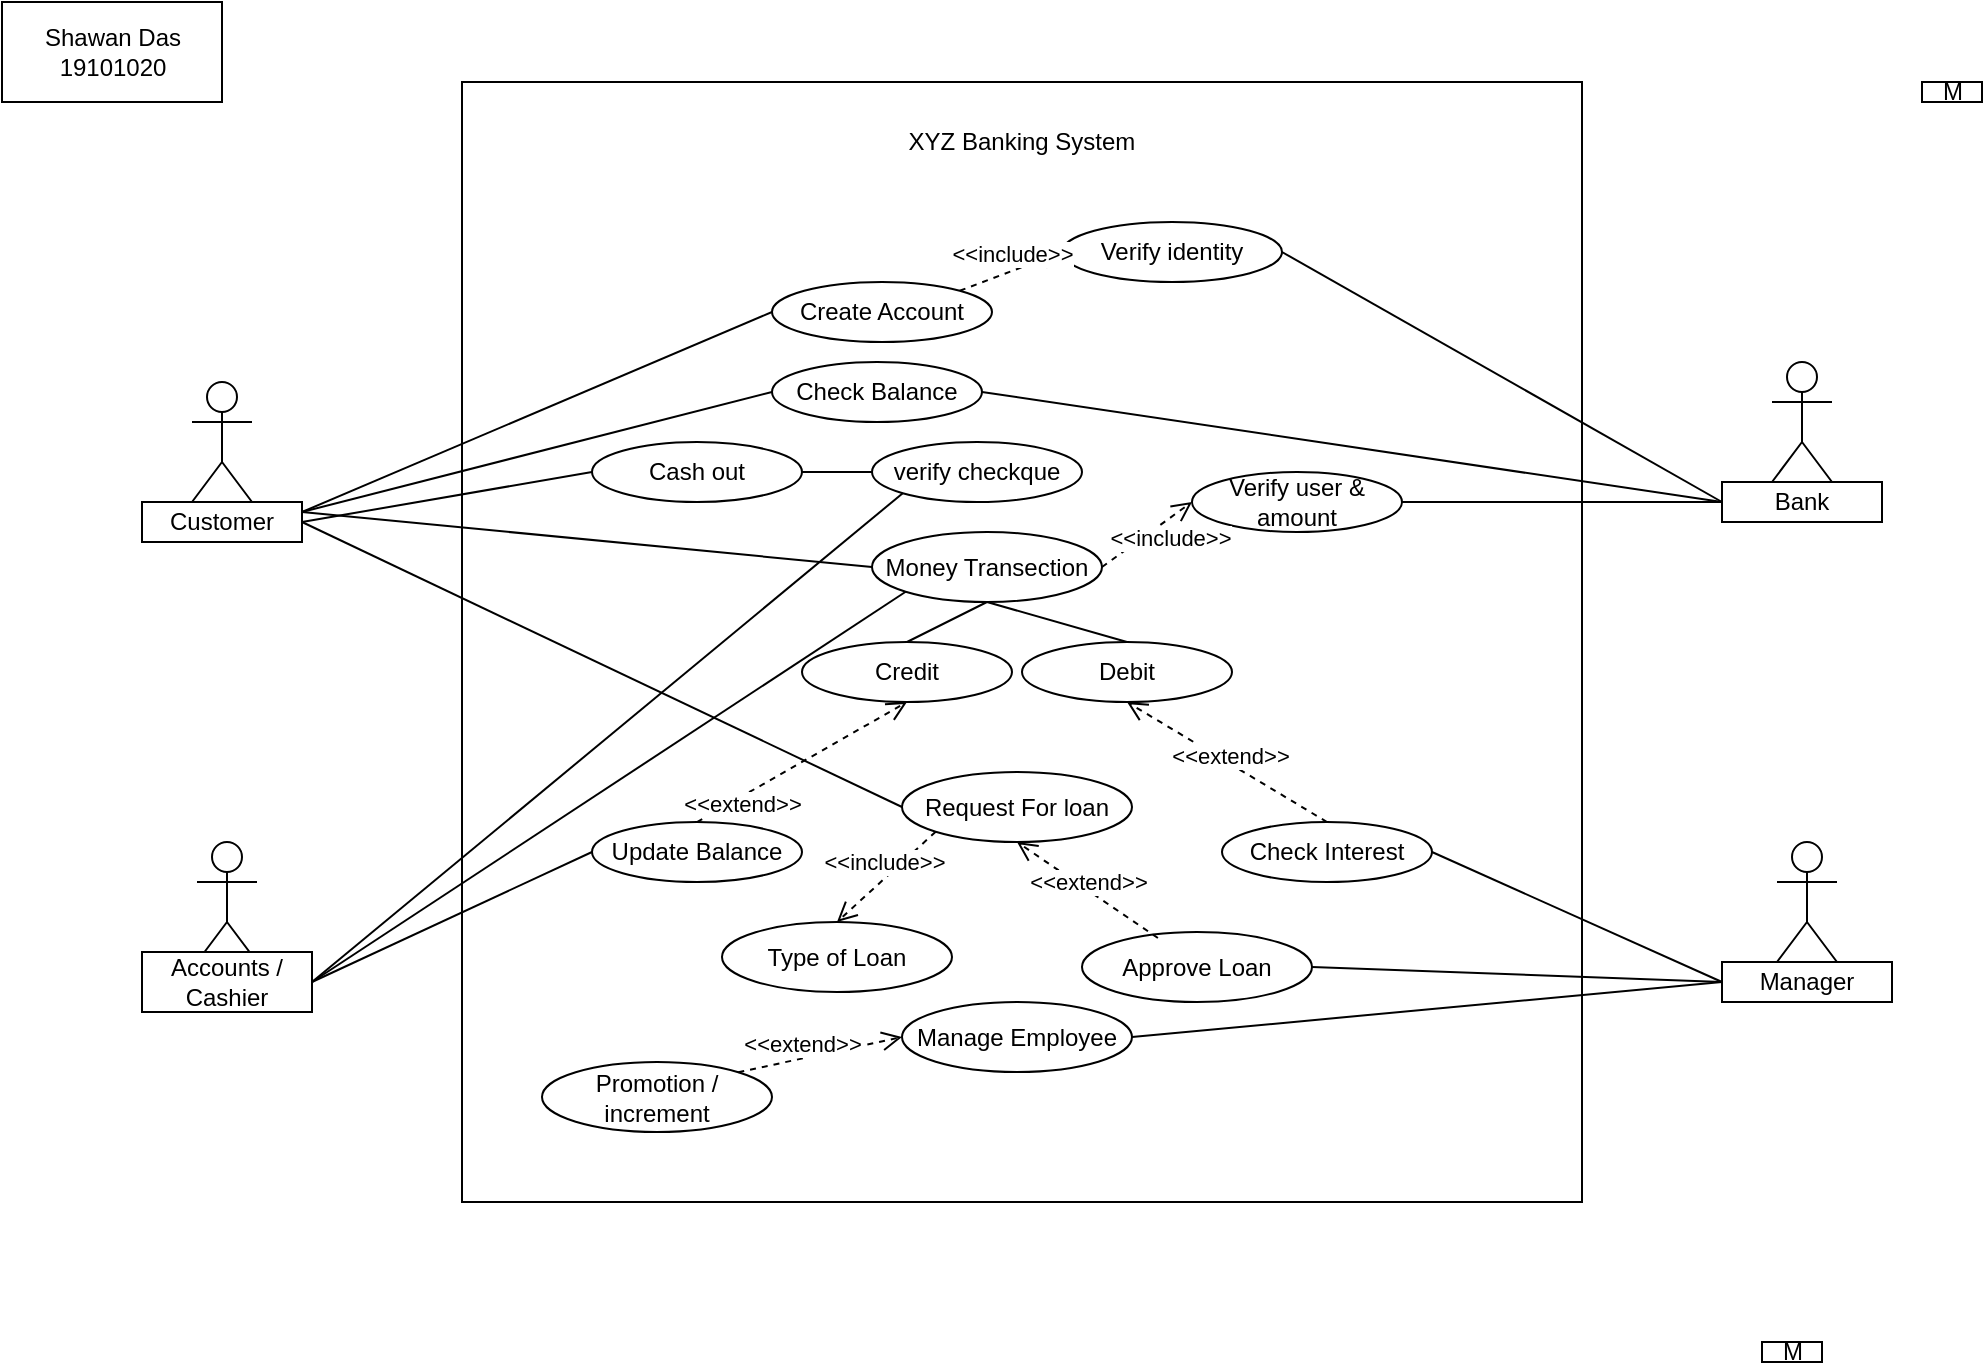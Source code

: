 <mxfile version="20.2.7" type="google" pages="2"><diagram id="kVdN6R067hG8ey3ToTY_" name="USE Case"><mxGraphModel grid="1" page="0" gridSize="10" guides="1" tooltips="1" connect="1" arrows="1" fold="1" pageScale="1" pageWidth="850" pageHeight="1100" math="0" shadow="0"><root><mxCell id="0"/><mxCell id="1" parent="0"/><mxCell id="6hCqJuKJO5BVlIZzSx4--1" value="" style="whiteSpace=wrap;html=1;aspect=fixed;" vertex="1" parent="1"><mxGeometry x="240" width="560" height="560" as="geometry"/></mxCell><mxCell id="6hCqJuKJO5BVlIZzSx4--2" value="XYZ Banking System" style="text;html=1;strokeColor=none;fillColor=none;align=center;verticalAlign=middle;whiteSpace=wrap;rounded=0;" vertex="1" parent="1"><mxGeometry x="440" width="160" height="60" as="geometry"/></mxCell><mxCell id="6hCqJuKJO5BVlIZzSx4--16" value="Create Account" style="ellipse;whiteSpace=wrap;html=1;" vertex="1" parent="1"><mxGeometry x="395" y="100" width="110" height="30" as="geometry"/></mxCell><mxCell id="6hCqJuKJO5BVlIZzSx4--17" value="Verify identity" style="ellipse;whiteSpace=wrap;html=1;" vertex="1" parent="1"><mxGeometry x="540" y="70" width="110" height="30" as="geometry"/></mxCell><mxCell id="6hCqJuKJO5BVlIZzSx4--18" value="Check Balance" style="ellipse;whiteSpace=wrap;html=1;" vertex="1" parent="1"><mxGeometry x="395" y="140" width="105" height="30" as="geometry"/></mxCell><mxCell id="6hCqJuKJO5BVlIZzSx4--19" value="&amp;lt;&amp;lt;include&amp;gt;&amp;gt;" style="html=1;verticalAlign=bottom;endArrow=open;dashed=1;endSize=8;rounded=0;exitX=1;exitY=0;exitDx=0;exitDy=0;entryX=0;entryY=0.5;entryDx=0;entryDy=0;" edge="1" parent="1" source="6hCqJuKJO5BVlIZzSx4--16" target="6hCqJuKJO5BVlIZzSx4--17"><mxGeometry relative="1" as="geometry"><mxPoint x="470" y="190" as="sourcePoint"/><mxPoint x="390" y="190" as="targetPoint"/></mxGeometry></mxCell><mxCell id="6hCqJuKJO5BVlIZzSx4--22" value="Money Transection" style="ellipse;whiteSpace=wrap;html=1;" vertex="1" parent="1"><mxGeometry x="445" y="225" width="115" height="35" as="geometry"/></mxCell><mxCell id="6hCqJuKJO5BVlIZzSx4--23" value="Verify user &amp;amp; amount" style="ellipse;whiteSpace=wrap;html=1;" vertex="1" parent="1"><mxGeometry x="605" y="195" width="105" height="30" as="geometry"/></mxCell><mxCell id="6hCqJuKJO5BVlIZzSx4--24" value="&amp;lt;&amp;lt;include&amp;gt;&amp;gt;" style="html=1;verticalAlign=bottom;endArrow=open;dashed=1;endSize=8;rounded=0;exitX=1;exitY=0.5;exitDx=0;exitDy=0;entryX=0;entryY=0.5;entryDx=0;entryDy=0;" edge="1" parent="1" source="6hCqJuKJO5BVlIZzSx4--22" target="6hCqJuKJO5BVlIZzSx4--23"><mxGeometry x="0.123" y="-15" relative="1" as="geometry"><mxPoint x="470" y="290" as="sourcePoint"/><mxPoint x="390" y="290" as="targetPoint"/><mxPoint as="offset"/></mxGeometry></mxCell><mxCell id="6hCqJuKJO5BVlIZzSx4--25" value="" style="endArrow=none;html=1;rounded=0;entryX=1;entryY=0.5;entryDx=0;entryDy=0;exitX=0;exitY=0.5;exitDx=0;exitDy=0;" edge="1" parent="1" source="6hCqJuKJO5BVlIZzSx4--14" target="6hCqJuKJO5BVlIZzSx4--23"><mxGeometry width="50" height="50" relative="1" as="geometry"><mxPoint x="870" y="210" as="sourcePoint"/><mxPoint x="450" y="260" as="targetPoint"/></mxGeometry></mxCell><mxCell id="6hCqJuKJO5BVlIZzSx4--28" value="" style="endArrow=none;html=1;rounded=0;entryX=1;entryY=0.5;entryDx=0;entryDy=0;" edge="1" parent="1" target="6hCqJuKJO5BVlIZzSx4--17"><mxGeometry width="50" height="50" relative="1" as="geometry"><mxPoint x="870" y="210" as="sourcePoint"/><mxPoint x="450" y="260" as="targetPoint"/></mxGeometry></mxCell><mxCell id="6hCqJuKJO5BVlIZzSx4--29" value="" style="endArrow=none;html=1;rounded=0;entryX=1;entryY=0.5;entryDx=0;entryDy=0;exitX=0;exitY=0.5;exitDx=0;exitDy=0;exitPerimeter=0;" edge="1" parent="1" source="6hCqJuKJO5BVlIZzSx4--14" target="6hCqJuKJO5BVlIZzSx4--18"><mxGeometry width="50" height="50" relative="1" as="geometry"><mxPoint x="870" y="210" as="sourcePoint"/><mxPoint x="450" y="60" as="targetPoint"/></mxGeometry></mxCell><mxCell id="6hCqJuKJO5BVlIZzSx4--30" value="Cash out" style="ellipse;whiteSpace=wrap;html=1;" vertex="1" parent="1"><mxGeometry x="305" y="180" width="105" height="30" as="geometry"/></mxCell><mxCell id="6hCqJuKJO5BVlIZzSx4--31" value="" style="endArrow=none;html=1;rounded=0;entryX=0;entryY=0.5;entryDx=0;entryDy=0;exitX=1;exitY=0.25;exitDx=0;exitDy=0;" edge="1" parent="1" source="6hCqJuKJO5BVlIZzSx4--10" target="6hCqJuKJO5BVlIZzSx4--16"><mxGeometry width="50" height="50" relative="1" as="geometry"><mxPoint x="140" y="210" as="sourcePoint"/><mxPoint x="450" y="260" as="targetPoint"/></mxGeometry></mxCell><mxCell id="6hCqJuKJO5BVlIZzSx4--32" value="" style="endArrow=none;html=1;rounded=0;entryX=0;entryY=0.5;entryDx=0;entryDy=0;exitX=1;exitY=0.25;exitDx=0;exitDy=0;" edge="1" parent="1" source="6hCqJuKJO5BVlIZzSx4--10" target="6hCqJuKJO5BVlIZzSx4--18"><mxGeometry width="50" height="50" relative="1" as="geometry"><mxPoint x="140" y="210" as="sourcePoint"/><mxPoint x="450" y="260" as="targetPoint"/></mxGeometry></mxCell><mxCell id="6hCqJuKJO5BVlIZzSx4--33" value="" style="endArrow=none;html=1;rounded=0;exitX=1;exitY=0.25;exitDx=0;exitDy=0;entryX=0;entryY=0.5;entryDx=0;entryDy=0;" edge="1" parent="1" source="6hCqJuKJO5BVlIZzSx4--10" target="6hCqJuKJO5BVlIZzSx4--22"><mxGeometry width="50" height="50" relative="1" as="geometry"><mxPoint x="400" y="310" as="sourcePoint"/><mxPoint x="450" y="260" as="targetPoint"/></mxGeometry></mxCell><mxCell id="6hCqJuKJO5BVlIZzSx4--34" value="" style="endArrow=none;html=1;rounded=0;exitX=1;exitY=0.5;exitDx=0;exitDy=0;entryX=0;entryY=0.5;entryDx=0;entryDy=0;" edge="1" parent="1" source="6hCqJuKJO5BVlIZzSx4--10" target="6hCqJuKJO5BVlIZzSx4--30"><mxGeometry width="50" height="50" relative="1" as="geometry"><mxPoint x="400" y="310" as="sourcePoint"/><mxPoint x="450" y="260" as="targetPoint"/></mxGeometry></mxCell><mxCell id="6hCqJuKJO5BVlIZzSx4--35" value="verify checkque" style="ellipse;whiteSpace=wrap;html=1;" vertex="1" parent="1"><mxGeometry x="445" y="180" width="105" height="30" as="geometry"/></mxCell><mxCell id="6hCqJuKJO5BVlIZzSx4--36" value="" style="endArrow=none;html=1;rounded=0;entryX=0;entryY=1;entryDx=0;entryDy=0;exitX=1;exitY=0.5;exitDx=0;exitDy=0;" edge="1" parent="1" source="6hCqJuKJO5BVlIZzSx4--11" target="6hCqJuKJO5BVlIZzSx4--22"><mxGeometry width="50" height="50" relative="1" as="geometry"><mxPoint x="140" y="450" as="sourcePoint"/><mxPoint x="450" y="260" as="targetPoint"/></mxGeometry></mxCell><mxCell id="6hCqJuKJO5BVlIZzSx4--37" value="" style="endArrow=none;html=1;rounded=0;entryX=0;entryY=1;entryDx=0;entryDy=0;exitX=1;exitY=0.5;exitDx=0;exitDy=0;" edge="1" parent="1" source="6hCqJuKJO5BVlIZzSx4--11" target="6hCqJuKJO5BVlIZzSx4--35"><mxGeometry width="50" height="50" relative="1" as="geometry"><mxPoint x="140" y="455" as="sourcePoint"/><mxPoint x="450" y="260" as="targetPoint"/></mxGeometry></mxCell><mxCell id="6hCqJuKJO5BVlIZzSx4--38" value="" style="endArrow=none;html=1;rounded=0;entryX=0;entryY=0.5;entryDx=0;entryDy=0;exitX=1;exitY=0.5;exitDx=0;exitDy=0;" edge="1" parent="1" source="6hCqJuKJO5BVlIZzSx4--30" target="6hCqJuKJO5BVlIZzSx4--35"><mxGeometry width="50" height="50" relative="1" as="geometry"><mxPoint x="400" y="310" as="sourcePoint"/><mxPoint x="450" y="260" as="targetPoint"/></mxGeometry></mxCell><mxCell id="6hCqJuKJO5BVlIZzSx4--39" value="Credit" style="ellipse;whiteSpace=wrap;html=1;" vertex="1" parent="1"><mxGeometry x="410" y="280" width="105" height="30" as="geometry"/></mxCell><mxCell id="6hCqJuKJO5BVlIZzSx4--40" value="Debit" style="ellipse;whiteSpace=wrap;html=1;" vertex="1" parent="1"><mxGeometry x="520" y="280" width="105" height="30" as="geometry"/></mxCell><mxCell id="6hCqJuKJO5BVlIZzSx4--41" value="Update Balance" style="ellipse;whiteSpace=wrap;html=1;" vertex="1" parent="1"><mxGeometry x="305" y="370" width="105" height="30" as="geometry"/></mxCell><mxCell id="6hCqJuKJO5BVlIZzSx4--42" value="Check Interest" style="ellipse;whiteSpace=wrap;html=1;" vertex="1" parent="1"><mxGeometry x="620" y="370" width="105" height="30" as="geometry"/></mxCell><mxCell id="6hCqJuKJO5BVlIZzSx4--45" value="&amp;lt;&amp;lt;extend&amp;gt;&amp;gt;" style="html=1;verticalAlign=bottom;endArrow=open;dashed=1;endSize=8;rounded=0;exitX=0.5;exitY=0;exitDx=0;exitDy=0;entryX=0.5;entryY=1;entryDx=0;entryDy=0;" edge="1" parent="1" source="6hCqJuKJO5BVlIZzSx4--41" target="6hCqJuKJO5BVlIZzSx4--39"><mxGeometry x="-0.677" y="-11" relative="1" as="geometry"><mxPoint x="432.5" y="310" as="sourcePoint"/><mxPoint x="502.5" y="260" as="targetPoint"/><mxPoint as="offset"/></mxGeometry></mxCell><mxCell id="6hCqJuKJO5BVlIZzSx4--46" value="&amp;lt;&amp;lt;extend&amp;gt;&amp;gt;" style="html=1;verticalAlign=bottom;endArrow=open;dashed=1;endSize=8;rounded=0;exitX=0.5;exitY=0;exitDx=0;exitDy=0;entryX=0.5;entryY=1;entryDx=0;entryDy=0;" edge="1" parent="1" source="6hCqJuKJO5BVlIZzSx4--42" target="6hCqJuKJO5BVlIZzSx4--40"><mxGeometry x="-0.072" y="4" relative="1" as="geometry"><mxPoint x="612.5" y="310" as="sourcePoint"/><mxPoint x="502.5" y="260" as="targetPoint"/><mxPoint as="offset"/></mxGeometry></mxCell><mxCell id="6hCqJuKJO5BVlIZzSx4--47" value="" style="endArrow=none;html=1;rounded=0;entryX=0.5;entryY=1;entryDx=0;entryDy=0;exitX=0.5;exitY=0;exitDx=0;exitDy=0;" edge="1" parent="1" source="6hCqJuKJO5BVlIZzSx4--39" target="6hCqJuKJO5BVlIZzSx4--22"><mxGeometry width="50" height="50" relative="1" as="geometry"><mxPoint x="400" y="310" as="sourcePoint"/><mxPoint x="450" y="260" as="targetPoint"/></mxGeometry></mxCell><mxCell id="6hCqJuKJO5BVlIZzSx4--48" value="" style="endArrow=none;html=1;rounded=0;entryX=0.5;entryY=0;entryDx=0;entryDy=0;exitX=0.5;exitY=1;exitDx=0;exitDy=0;" edge="1" parent="1" source="6hCqJuKJO5BVlIZzSx4--22" target="6hCqJuKJO5BVlIZzSx4--40"><mxGeometry width="50" height="50" relative="1" as="geometry"><mxPoint x="400" y="310" as="sourcePoint"/><mxPoint x="450" y="260" as="targetPoint"/></mxGeometry></mxCell><mxCell id="6hCqJuKJO5BVlIZzSx4--49" value="" style="endArrow=none;html=1;rounded=0;entryX=0;entryY=0.5;entryDx=0;entryDy=0;exitX=1;exitY=0.5;exitDx=0;exitDy=0;" edge="1" parent="1" source="6hCqJuKJO5BVlIZzSx4--11" target="6hCqJuKJO5BVlIZzSx4--41"><mxGeometry width="50" height="50" relative="1" as="geometry"><mxPoint x="140" y="455" as="sourcePoint"/><mxPoint x="450" y="260" as="targetPoint"/></mxGeometry></mxCell><mxCell id="6hCqJuKJO5BVlIZzSx4--50" value="" style="endArrow=none;html=1;rounded=0;exitX=1;exitY=0.5;exitDx=0;exitDy=0;entryX=0;entryY=0.5;entryDx=0;entryDy=0;" edge="1" parent="1" source="6hCqJuKJO5BVlIZzSx4--42" target="6hCqJuKJO5BVlIZzSx4--15"><mxGeometry width="50" height="50" relative="1" as="geometry"><mxPoint x="400" y="310" as="sourcePoint"/><mxPoint x="450" y="260" as="targetPoint"/></mxGeometry></mxCell><mxCell id="6hCqJuKJO5BVlIZzSx4--51" value="Request For loan" style="ellipse;whiteSpace=wrap;html=1;" vertex="1" parent="1"><mxGeometry x="460" y="345" width="115" height="35" as="geometry"/></mxCell><mxCell id="6hCqJuKJO5BVlIZzSx4--52" value="" style="endArrow=none;html=1;rounded=0;exitX=1;exitY=0.5;exitDx=0;exitDy=0;entryX=0;entryY=0.5;entryDx=0;entryDy=0;" edge="1" parent="1" source="6hCqJuKJO5BVlIZzSx4--10" target="6hCqJuKJO5BVlIZzSx4--51"><mxGeometry width="50" height="50" relative="1" as="geometry"><mxPoint x="400" y="410" as="sourcePoint"/><mxPoint x="450" y="360" as="targetPoint"/></mxGeometry></mxCell><mxCell id="6hCqJuKJO5BVlIZzSx4--55" value="Approve Loan" style="ellipse;whiteSpace=wrap;html=1;" vertex="1" parent="1"><mxGeometry x="550" y="425" width="115" height="35" as="geometry"/></mxCell><mxCell id="6hCqJuKJO5BVlIZzSx4--56" value="&amp;lt;&amp;lt;extend&amp;gt;&amp;gt;" style="html=1;verticalAlign=bottom;endArrow=open;dashed=1;endSize=8;rounded=0;exitX=0.33;exitY=0.086;exitDx=0;exitDy=0;entryX=0.5;entryY=1;entryDx=0;entryDy=0;exitPerimeter=0;" edge="1" parent="1" source="6hCqJuKJO5BVlIZzSx4--55" target="6hCqJuKJO5BVlIZzSx4--51"><mxGeometry x="-0.072" y="4" relative="1" as="geometry"><mxPoint x="682.5" y="380" as="sourcePoint"/><mxPoint x="582.5" y="320" as="targetPoint"/><mxPoint as="offset"/></mxGeometry></mxCell><mxCell id="6hCqJuKJO5BVlIZzSx4--57" value="" style="endArrow=none;html=1;rounded=0;exitX=1;exitY=0.5;exitDx=0;exitDy=0;entryX=0;entryY=0.5;entryDx=0;entryDy=0;" edge="1" parent="1" source="6hCqJuKJO5BVlIZzSx4--55" target="6hCqJuKJO5BVlIZzSx4--15"><mxGeometry width="50" height="50" relative="1" as="geometry"><mxPoint x="400" y="410" as="sourcePoint"/><mxPoint x="450" y="360" as="targetPoint"/></mxGeometry></mxCell><mxCell id="6hCqJuKJO5BVlIZzSx4--58" value="Type of Loan" style="ellipse;whiteSpace=wrap;html=1;" vertex="1" parent="1"><mxGeometry x="370" y="420" width="115" height="35" as="geometry"/></mxCell><mxCell id="6hCqJuKJO5BVlIZzSx4--59" value="&amp;lt;&amp;lt;include&amp;gt;&amp;gt;" style="html=1;verticalAlign=bottom;endArrow=open;dashed=1;endSize=8;rounded=0;exitX=0;exitY=1;exitDx=0;exitDy=0;entryX=0.5;entryY=0;entryDx=0;entryDy=0;" edge="1" parent="1" source="6hCqJuKJO5BVlIZzSx4--51" target="6hCqJuKJO5BVlIZzSx4--58"><mxGeometry x="0.097" y="1" relative="1" as="geometry"><mxPoint x="470" y="380" as="sourcePoint"/><mxPoint x="390" y="380" as="targetPoint"/><mxPoint y="-1" as="offset"/></mxGeometry></mxCell><mxCell id="6hCqJuKJO5BVlIZzSx4--60" value="Manage Employee" style="ellipse;whiteSpace=wrap;html=1;" vertex="1" parent="1"><mxGeometry x="460" y="460" width="115" height="35" as="geometry"/></mxCell><mxCell id="6hCqJuKJO5BVlIZzSx4--61" value="" style="endArrow=none;html=1;rounded=0;entryX=0;entryY=0.5;entryDx=0;entryDy=0;exitX=1;exitY=0.5;exitDx=0;exitDy=0;" edge="1" parent="1" source="6hCqJuKJO5BVlIZzSx4--60" target="6hCqJuKJO5BVlIZzSx4--15"><mxGeometry width="50" height="50" relative="1" as="geometry"><mxPoint x="400" y="410" as="sourcePoint"/><mxPoint x="450" y="360" as="targetPoint"/></mxGeometry></mxCell><mxCell id="6hCqJuKJO5BVlIZzSx4--62" value="Promotion / increment" style="ellipse;whiteSpace=wrap;html=1;" vertex="1" parent="1"><mxGeometry x="280" y="490" width="115" height="35" as="geometry"/></mxCell><mxCell id="6hCqJuKJO5BVlIZzSx4--63" value="&amp;lt;&amp;lt;extend&amp;gt;&amp;gt;" style="html=1;verticalAlign=bottom;endArrow=open;dashed=1;endSize=8;rounded=0;exitX=1;exitY=0;exitDx=0;exitDy=0;entryX=0;entryY=0.5;entryDx=0;entryDy=0;" edge="1" parent="1" source="6hCqJuKJO5BVlIZzSx4--62" target="6hCqJuKJO5BVlIZzSx4--60"><mxGeometry x="-0.236" y="-2" relative="1" as="geometry"><mxPoint x="470" y="380" as="sourcePoint"/><mxPoint x="390" y="380" as="targetPoint"/><mxPoint as="offset"/></mxGeometry></mxCell><mxCell id="6hCqJuKJO5BVlIZzSx4--65" value="" style="group" connectable="0" vertex="1" parent="1"><mxGeometry x="80" y="380" width="85" height="85" as="geometry"/></mxCell><mxCell id="6hCqJuKJO5BVlIZzSx4--9" value="Actor" style="shape=umlActor;verticalLabelPosition=bottom;verticalAlign=top;html=1;outlineConnect=0;" vertex="1" parent="6hCqJuKJO5BVlIZzSx4--65"><mxGeometry x="27.5" width="30" height="60" as="geometry"/></mxCell><mxCell id="6hCqJuKJO5BVlIZzSx4--11" value="Accounts / Cashier" style="rounded=0;whiteSpace=wrap;html=1;" vertex="1" parent="6hCqJuKJO5BVlIZzSx4--65"><mxGeometry y="55" width="85" height="30" as="geometry"/></mxCell><mxCell id="6hCqJuKJO5BVlIZzSx4--66" value="" style="group" connectable="0" vertex="1" parent="1"><mxGeometry x="80" y="150" width="80" height="80" as="geometry"/></mxCell><mxCell id="6hCqJuKJO5BVlIZzSx4--3" value="Actor" style="shape=umlActor;verticalLabelPosition=bottom;verticalAlign=top;html=1;outlineConnect=0;" vertex="1" parent="6hCqJuKJO5BVlIZzSx4--66"><mxGeometry x="25" width="30" height="60" as="geometry"/></mxCell><mxCell id="6hCqJuKJO5BVlIZzSx4--10" value="Customer" style="rounded=0;whiteSpace=wrap;html=1;" vertex="1" parent="6hCqJuKJO5BVlIZzSx4--66"><mxGeometry y="60" width="80" height="20" as="geometry"/></mxCell><mxCell id="6hCqJuKJO5BVlIZzSx4--67" value="" style="group" connectable="0" vertex="1" parent="1"><mxGeometry x="870" y="140" width="80" height="80" as="geometry"/></mxCell><mxCell id="6hCqJuKJO5BVlIZzSx4--12" value="Actor" style="shape=umlActor;verticalLabelPosition=bottom;verticalAlign=top;html=1;outlineConnect=0;" vertex="1" parent="6hCqJuKJO5BVlIZzSx4--67"><mxGeometry x="25" width="30" height="60" as="geometry"/></mxCell><mxCell id="6hCqJuKJO5BVlIZzSx4--14" value="Bank" style="rounded=0;whiteSpace=wrap;html=1;" vertex="1" parent="6hCqJuKJO5BVlIZzSx4--67"><mxGeometry y="60" width="80" height="20" as="geometry"/></mxCell><mxCell id="6hCqJuKJO5BVlIZzSx4--68" value="" style="group" connectable="0" vertex="1" parent="1"><mxGeometry x="870" y="380" width="85" height="80" as="geometry"/></mxCell><mxCell id="6hCqJuKJO5BVlIZzSx4--13" value="Actor" style="shape=umlActor;verticalLabelPosition=bottom;verticalAlign=top;html=1;outlineConnect=0;" vertex="1" parent="6hCqJuKJO5BVlIZzSx4--68"><mxGeometry x="27.5" width="30" height="60" as="geometry"/></mxCell><mxCell id="6hCqJuKJO5BVlIZzSx4--15" value="Manager" style="rounded=0;whiteSpace=wrap;html=1;" vertex="1" parent="6hCqJuKJO5BVlIZzSx4--68"><mxGeometry y="60" width="85" height="20" as="geometry"/></mxCell><mxCell id="6hCqJuKJO5BVlIZzSx4--70" value="Shawan Das&lt;br&gt;19101020" style="html=1;" vertex="1" parent="1"><mxGeometry x="10" y="-40" width="110" height="50" as="geometry"/></mxCell><mxCell id="6hCqJuKJO5BVlIZzSx4--73" value="M" style="html=1;" vertex="1" parent="1"><mxGeometry x="970" width="30" height="10" as="geometry"/></mxCell><mxCell id="6hCqJuKJO5BVlIZzSx4--74" value="M" style="html=1;" vertex="1" parent="1"><mxGeometry x="890" y="630" width="30" height="10" as="geometry"/></mxCell></root></mxGraphModel></diagram><diagram id="MeZe8XUuuvp9pv5JUqvd" name="ERD"><mxGraphModel grid="1" page="0" gridSize="10" guides="1" tooltips="1" connect="1" arrows="1" fold="1" pageScale="1" pageWidth="850" pageHeight="1100" math="0" shadow="0"><root><mxCell id="0"/><mxCell id="1" parent="0"/><mxCell id="1f0ICz533e33ncyUapcx-1" value="All in One&lt;br&gt;online grocery store&lt;br&gt;ERD" style="whiteSpace=wrap;html=1;align=center;" vertex="1" parent="1"><mxGeometry x="-140" y="200" width="200" height="50" as="geometry"/></mxCell><mxCell id="1f0ICz533e33ncyUapcx-4" value="User" style="swimlane;fontStyle=1;align=center;verticalAlign=top;childLayout=stackLayout;horizontal=1;startSize=26;horizontalStack=0;resizeParent=1;resizeLast=0;collapsible=1;marginBottom=0;rounded=0;shadow=0;strokeWidth=1;" vertex="1" parent="1"><mxGeometry x="-230" y="318" width="113" height="182" as="geometry"><mxRectangle x="230" y="140" width="160" height="26" as="alternateBounds"/></mxGeometry></mxCell><mxCell id="1f0ICz533e33ncyUapcx-5" value="&lt;u&gt;user_id&lt;/u&gt;" style="text;html=1;strokeColor=none;fillColor=none;align=center;verticalAlign=middle;whiteSpace=wrap;rounded=0;" vertex="1" parent="1f0ICz533e33ncyUapcx-4"><mxGeometry y="26" width="113" height="30" as="geometry"/></mxCell><mxCell id="1f0ICz533e33ncyUapcx-6" value="user_name" style="text;html=1;strokeColor=none;fillColor=none;align=center;verticalAlign=middle;whiteSpace=wrap;rounded=0;" vertex="1" parent="1f0ICz533e33ncyUapcx-4"><mxGeometry y="56" width="113" height="18" as="geometry"/></mxCell><mxCell id="1f0ICz533e33ncyUapcx-7" value="location" style="text;html=1;strokeColor=none;fillColor=none;align=center;verticalAlign=middle;whiteSpace=wrap;rounded=0;" vertex="1" parent="1f0ICz533e33ncyUapcx-4"><mxGeometry y="74" width="113" height="30" as="geometry"/></mxCell><mxCell id="1f0ICz533e33ncyUapcx-8" value="ph. number" style="text;align=center;verticalAlign=top;spacingLeft=4;spacingRight=4;overflow=hidden;rotatable=0;points=[[0,0.5],[1,0.5]];portConstraint=eastwest;rounded=0;shadow=0;html=0;fontStyle=6" vertex="1" parent="1f0ICz533e33ncyUapcx-4"><mxGeometry y="104" width="113" height="26" as="geometry"/></mxCell><mxCell id="1f0ICz533e33ncyUapcx-9" value="address" style="text;align=center;verticalAlign=top;spacingLeft=4;spacingRight=4;overflow=hidden;rotatable=0;points=[[0,0.5],[1,0.5]];portConstraint=eastwest;rounded=0;shadow=0;html=0;" vertex="1" parent="1f0ICz533e33ncyUapcx-4"><mxGeometry y="130" width="113" height="26" as="geometry"/></mxCell><mxCell id="1f0ICz533e33ncyUapcx-10" value="&amp;nbsp;password" style="text;html=1;strokeColor=none;fillColor=none;align=center;verticalAlign=middle;whiteSpace=wrap;rounded=0;" vertex="1" parent="1f0ICz533e33ncyUapcx-4"><mxGeometry y="156" width="113" height="20" as="geometry"/></mxCell><mxCell id="1f0ICz533e33ncyUapcx-12" value="Product" style="swimlane;fontStyle=1;align=center;verticalAlign=top;childLayout=stackLayout;horizontal=1;startSize=26;horizontalStack=0;resizeParent=1;resizeLast=0;collapsible=1;marginBottom=0;rounded=0;shadow=0;strokeWidth=1;" vertex="1" parent="1"><mxGeometry x="140" y="555" width="113" height="130" as="geometry"><mxRectangle x="230" y="140" width="160" height="26" as="alternateBounds"/></mxGeometry></mxCell><mxCell id="1f0ICz533e33ncyUapcx-13" value="&lt;u&gt;BarCode&lt;/u&gt;" style="text;html=1;strokeColor=none;fillColor=none;align=center;verticalAlign=middle;whiteSpace=wrap;rounded=0;" vertex="1" parent="1f0ICz533e33ncyUapcx-12"><mxGeometry y="26" width="113" height="30" as="geometry"/></mxCell><mxCell id="1f0ICz533e33ncyUapcx-14" value="type" style="text;html=1;strokeColor=none;fillColor=none;align=center;verticalAlign=middle;whiteSpace=wrap;rounded=0;" vertex="1" parent="1f0ICz533e33ncyUapcx-12"><mxGeometry y="56" width="113" height="18" as="geometry"/></mxCell><mxCell id="1f0ICz533e33ncyUapcx-15" value="name" style="text;html=1;strokeColor=none;fillColor=none;align=center;verticalAlign=middle;whiteSpace=wrap;rounded=0;" vertex="1" parent="1f0ICz533e33ncyUapcx-12"><mxGeometry y="74" width="113" height="30" as="geometry"/></mxCell><mxCell id="1f0ICz533e33ncyUapcx-16" value="mrp" style="text;align=center;verticalAlign=top;spacingLeft=4;spacingRight=4;overflow=hidden;rotatable=0;points=[[0,0.5],[1,0.5]];portConstraint=eastwest;rounded=0;shadow=0;html=0;fontStyle=2" vertex="1" parent="1f0ICz533e33ncyUapcx-12"><mxGeometry y="104" width="113" height="26" as="geometry"/></mxCell><mxCell id="1f0ICz533e33ncyUapcx-24" value="store" style="swimlane;fontStyle=1;align=center;verticalAlign=top;childLayout=stackLayout;horizontal=1;startSize=26;horizontalStack=0;resizeParent=1;resizeLast=0;collapsible=1;marginBottom=0;rounded=0;shadow=0;strokeWidth=1;" vertex="1" parent="1"><mxGeometry x="110" y="364" width="113" height="84" as="geometry"><mxRectangle x="230" y="140" width="160" height="26" as="alternateBounds"/></mxGeometry></mxCell><mxCell id="1f0ICz533e33ncyUapcx-25" value="&lt;u&gt;out-late&lt;/u&gt;" style="text;html=1;strokeColor=none;fillColor=none;align=center;verticalAlign=middle;whiteSpace=wrap;rounded=0;" vertex="1" parent="1f0ICz533e33ncyUapcx-24"><mxGeometry y="26" width="113" height="30" as="geometry"/></mxCell><mxCell id="1f0ICz533e33ncyUapcx-26" value="location" style="text;html=1;strokeColor=none;fillColor=none;align=center;verticalAlign=middle;whiteSpace=wrap;rounded=0;" vertex="1" parent="1f0ICz533e33ncyUapcx-24"><mxGeometry y="56" width="113" height="18" as="geometry"/></mxCell><mxCell id="1f0ICz533e33ncyUapcx-34" value="" style="group" connectable="0" vertex="1" parent="1"><mxGeometry x="-233.5" y="630" width="120" height="120" as="geometry"/></mxCell><mxCell id="1f0ICz533e33ncyUapcx-19" value="wishList" style="swimlane;fontStyle=1;align=center;verticalAlign=top;childLayout=stackLayout;horizontal=1;startSize=26;horizontalStack=0;resizeParent=1;resizeLast=0;collapsible=1;marginBottom=0;rounded=0;shadow=0;strokeWidth=1;" vertex="1" parent="1f0ICz533e33ncyUapcx-34"><mxGeometry x="10" y="8" width="100" height="104" as="geometry"><mxRectangle x="230" y="140" width="160" height="26" as="alternateBounds"/></mxGeometry></mxCell><mxCell id="1f0ICz533e33ncyUapcx-20" value="&lt;u&gt;BatCode&lt;/u&gt;" style="text;html=1;strokeColor=none;fillColor=none;align=center;verticalAlign=middle;whiteSpace=wrap;rounded=0;" vertex="1" parent="1f0ICz533e33ncyUapcx-19"><mxGeometry y="26" width="100" height="30" as="geometry"/></mxCell><mxCell id="1f0ICz533e33ncyUapcx-21" value="quantity" style="text;html=1;strokeColor=none;fillColor=none;align=center;verticalAlign=middle;whiteSpace=wrap;rounded=0;" vertex="1" parent="1f0ICz533e33ncyUapcx-19"><mxGeometry y="56" width="100" height="18" as="geometry"/></mxCell><mxCell id="1f0ICz533e33ncyUapcx-22" value="bill" style="text;html=1;strokeColor=none;fillColor=none;align=center;verticalAlign=middle;whiteSpace=wrap;rounded=0;" vertex="1" parent="1f0ICz533e33ncyUapcx-19"><mxGeometry y="74" width="100" height="30" as="geometry"/></mxCell><mxCell id="1f0ICz533e33ncyUapcx-30" value="" style="endArrow=none;html=1;rounded=0;" edge="1" parent="1f0ICz533e33ncyUapcx-34"><mxGeometry relative="1" as="geometry"><mxPoint as="sourcePoint"/><mxPoint x="120" as="targetPoint"/></mxGeometry></mxCell><mxCell id="1f0ICz533e33ncyUapcx-31" value="" style="endArrow=none;html=1;rounded=0;" edge="1" parent="1f0ICz533e33ncyUapcx-34"><mxGeometry relative="1" as="geometry"><mxPoint x="120" y="120" as="sourcePoint"/><mxPoint x="120" as="targetPoint"/></mxGeometry></mxCell><mxCell id="1f0ICz533e33ncyUapcx-32" value="" style="endArrow=none;html=1;rounded=0;" edge="1" parent="1f0ICz533e33ncyUapcx-34"><mxGeometry relative="1" as="geometry"><mxPoint y="120" as="sourcePoint"/><mxPoint x="120" y="120" as="targetPoint"/></mxGeometry></mxCell><mxCell id="1f0ICz533e33ncyUapcx-33" value="" style="endArrow=none;html=1;rounded=0;" edge="1" parent="1f0ICz533e33ncyUapcx-34"><mxGeometry relative="1" as="geometry"><mxPoint as="sourcePoint"/><mxPoint y="120" as="targetPoint"/></mxGeometry></mxCell><mxCell id="1f0ICz533e33ncyUapcx-35" value="" style="group" connectable="0" vertex="1" parent="1"><mxGeometry x="-390" y="530" width="131" height="100" as="geometry"/></mxCell><mxCell id="1f0ICz533e33ncyUapcx-36" value="" style="shape=ext;margin=3;double=1;whiteSpace=wrap;html=1;align=center;" vertex="1" parent="1f0ICz533e33ncyUapcx-35"><mxGeometry width="114.912" height="100" as="geometry"/></mxCell><mxCell id="1f0ICz533e33ncyUapcx-37" value="out-late" style="text;html=1;strokeColor=none;fillColor=none;align=center;verticalAlign=middle;whiteSpace=wrap;rounded=0;" vertex="1" parent="1f0ICz533e33ncyUapcx-35"><mxGeometry x="-3.447" y="33.064" width="121.807" height="16.129" as="geometry"/></mxCell><mxCell id="1f0ICz533e33ncyUapcx-38" value="review" style="text;align=center;verticalAlign=top;spacingLeft=4;spacingRight=4;overflow=hidden;rotatable=0;points=[[0,0.5],[1,0.5]];portConstraint=eastwest;" vertex="1" parent="1f0ICz533e33ncyUapcx-35"><mxGeometry x="-9.769" y="65.997" width="134.447" height="18.182" as="geometry"/></mxCell><mxCell id="1f0ICz533e33ncyUapcx-39" value="" style="group" connectable="0" vertex="1" parent="1f0ICz533e33ncyUapcx-35"><mxGeometry x="5.744" y="1.61" width="118.936" height="79.032" as="geometry"/></mxCell><mxCell id="1f0ICz533e33ncyUapcx-40" value="" style="line;strokeWidth=1;rotatable=0;dashed=0;labelPosition=right;align=left;verticalAlign=middle;spacingTop=0;spacingLeft=6;points=[];portConstraint=eastwest;" vertex="1" parent="1f0ICz533e33ncyUapcx-39"><mxGeometry y="18.548" width="103.421" height="8.065" as="geometry"/></mxCell><mxCell id="1f0ICz533e33ncyUapcx-41" value="" style="group" connectable="0" vertex="1" parent="1f0ICz533e33ncyUapcx-39"><mxGeometry x="17.237" width="101.699" height="79.032" as="geometry"/></mxCell><mxCell id="1f0ICz533e33ncyUapcx-42" value="&lt;span style=&quot;font-weight: 700&quot;&gt;rating&lt;/span&gt;" style="text;html=1;strokeColor=none;fillColor=none;align=center;verticalAlign=middle;whiteSpace=wrap;rounded=0;" vertex="1" parent="1f0ICz533e33ncyUapcx-41"><mxGeometry width="68.947" height="24.194" as="geometry"/></mxCell><mxCell id="1f0ICz533e33ncyUapcx-43" value="rate" style="text;align=center;verticalAlign=top;spacingLeft=4;spacingRight=4;overflow=hidden;rotatable=0;points=[[0,0.5],[1,0.5]];portConstraint=eastwest;" vertex="1" parent="1f0ICz533e33ncyUapcx-41"><mxGeometry x="-32.748" y="45.386" width="134.447" height="18.182" as="geometry"/></mxCell><mxCell id="1f0ICz533e33ncyUapcx-48" value="" style="edgeStyle=orthogonalEdgeStyle;rounded=0;orthogonalLoop=1;jettySize=auto;html=1;entryX=0;entryY=0.5;entryDx=0;entryDy=0;" edge="1" parent="1" source="1f0ICz533e33ncyUapcx-44" target="1f0ICz533e33ncyUapcx-25"><mxGeometry relative="1" as="geometry"/></mxCell><mxCell id="1f0ICz533e33ncyUapcx-44" value="search for store" style="shape=rhombus;perimeter=rhombusPerimeter;whiteSpace=wrap;html=1;align=center;" vertex="1" parent="1"><mxGeometry x="-60" y="370" width="120" height="50" as="geometry"/></mxCell><mxCell id="1f0ICz533e33ncyUapcx-45" value="" style="endArrow=none;html=1;rounded=0;exitX=1;exitY=0.25;exitDx=0;exitDy=0;entryX=0;entryY=0.5;entryDx=0;entryDy=0;" edge="1" parent="1" source="1f0ICz533e33ncyUapcx-7" target="1f0ICz533e33ncyUapcx-44"><mxGeometry relative="1" as="geometry"><mxPoint x="-20" y="410" as="sourcePoint"/><mxPoint x="140" y="410" as="targetPoint"/></mxGeometry></mxCell><mxCell id="1f0ICz533e33ncyUapcx-47" value="select item" style="shape=rhombus;perimeter=rhombusPerimeter;whiteSpace=wrap;html=1;align=center;" vertex="1" parent="1"><mxGeometry x="240" y="480" width="120" height="60" as="geometry"/></mxCell><mxCell id="1f0ICz533e33ncyUapcx-49" value="" style="endArrow=none;html=1;rounded=0;entryX=1;entryY=0.75;entryDx=0;entryDy=0;exitX=0.5;exitY=0;exitDx=0;exitDy=0;" edge="1" parent="1" source="1f0ICz533e33ncyUapcx-47" target="1f0ICz533e33ncyUapcx-26"><mxGeometry relative="1" as="geometry"><mxPoint x="-100" y="520" as="sourcePoint"/><mxPoint x="60" y="520" as="targetPoint"/><Array as="points"><mxPoint x="300" y="434"/></Array></mxGeometry></mxCell><mxCell id="1f0ICz533e33ncyUapcx-50" value="" style="endArrow=none;html=1;rounded=0;entryX=0.5;entryY=1;entryDx=0;entryDy=0;exitX=1;exitY=0.75;exitDx=0;exitDy=0;" edge="1" parent="1" source="1f0ICz533e33ncyUapcx-14" target="1f0ICz533e33ncyUapcx-47"><mxGeometry relative="1" as="geometry"><mxPoint x="-100" y="520" as="sourcePoint"/><mxPoint x="60" y="520" as="targetPoint"/><Array as="points"><mxPoint x="300" y="625"/></Array></mxGeometry></mxCell><mxCell id="1f0ICz533e33ncyUapcx-61" value="" style="edgeStyle=orthogonalEdgeStyle;rounded=0;orthogonalLoop=1;jettySize=auto;html=1;entryX=0.5;entryY=0;entryDx=0;entryDy=0;" edge="1" parent="1" source="1f0ICz533e33ncyUapcx-56" target="1f0ICz533e33ncyUapcx-36"><mxGeometry relative="1" as="geometry"/></mxCell><mxCell id="1f0ICz533e33ncyUapcx-56" value="give review" style="shape=rhombus;double=1;perimeter=rhombusPerimeter;whiteSpace=wrap;html=1;align=center;" vertex="1" parent="1"><mxGeometry x="-392" y="400" width="120" height="60" as="geometry"/></mxCell><mxCell id="1f0ICz533e33ncyUapcx-59" value="" style="edgeStyle=orthogonalEdgeStyle;rounded=0;orthogonalLoop=1;jettySize=auto;html=1;" edge="1" parent="1" source="1f0ICz533e33ncyUapcx-57"><mxGeometry relative="1" as="geometry"><mxPoint x="-173" y="630" as="targetPoint"/></mxGeometry></mxCell><mxCell id="1f0ICz533e33ncyUapcx-57" value="wish list" style="shape=rhombus;double=1;perimeter=rhombusPerimeter;whiteSpace=wrap;html=1;align=center;" vertex="1" parent="1"><mxGeometry x="-225.25" y="540" width="103.5" height="50" as="geometry"/></mxCell><mxCell id="1f0ICz533e33ncyUapcx-58" value="" style="endArrow=none;html=1;rounded=0;exitX=0.5;exitY=1;exitDx=0;exitDy=0;" edge="1" parent="1" source="1f0ICz533e33ncyUapcx-4" target="1f0ICz533e33ncyUapcx-57"><mxGeometry relative="1" as="geometry"><mxPoint x="-100" y="520" as="sourcePoint"/><mxPoint x="60" y="520" as="targetPoint"/></mxGeometry></mxCell><mxCell id="1f0ICz533e33ncyUapcx-60" value="" style="endArrow=none;html=1;rounded=0;exitX=1;exitY=0.5;exitDx=0;exitDy=0;entryX=-0.009;entryY=0.231;entryDx=0;entryDy=0;entryPerimeter=0;" edge="1" parent="1" source="1f0ICz533e33ncyUapcx-56" target="1f0ICz533e33ncyUapcx-8"><mxGeometry relative="1" as="geometry"><mxPoint x="-100" y="520" as="sourcePoint"/><mxPoint x="60" y="520" as="targetPoint"/></mxGeometry></mxCell><mxCell id="1f0ICz533e33ncyUapcx-63" value="deliver" style="shape=rhombus;perimeter=rhombusPerimeter;whiteSpace=wrap;html=1;align=center;" vertex="1" parent="1"><mxGeometry x="-50" y="550" width="120" height="60" as="geometry"/></mxCell><mxCell id="1f0ICz533e33ncyUapcx-64" value="" style="endArrow=none;html=1;rounded=0;entryX=0;entryY=0.5;entryDx=0;entryDy=0;exitX=0.5;exitY=1;exitDx=0;exitDy=0;" edge="1" parent="1" source="1f0ICz533e33ncyUapcx-63" target="1f0ICz533e33ncyUapcx-15"><mxGeometry relative="1" as="geometry"><mxPoint x="-100" y="520" as="sourcePoint"/><mxPoint x="60" y="520" as="targetPoint"/><Array as="points"><mxPoint x="10" y="644"/></Array></mxGeometry></mxCell><mxCell id="1f0ICz533e33ncyUapcx-66" value="0" style="edgeLabel;html=1;align=center;verticalAlign=middle;resizable=0;points=[];" connectable="0" vertex="1" parent="1"><mxGeometry x="410.8" y="527" as="geometry"><mxPoint x="-504" y="-149" as="offset"/></mxGeometry></mxCell><mxCell id="1f0ICz533e33ncyUapcx-67" value="M" style="text;html=1;align=center;verticalAlign=middle;resizable=0;points=[];autosize=1;strokeColor=none;fillColor=none;" vertex="1" parent="1"><mxGeometry x="65" y="365" width="30" height="30" as="geometry"/></mxCell><mxCell id="1f0ICz533e33ncyUapcx-68" value="0" style="text;html=1;align=center;verticalAlign=middle;resizable=0;points=[];autosize=1;strokeColor=none;fillColor=none;" vertex="1" parent="1"><mxGeometry x="253" y="400" width="30" height="30" as="geometry"/></mxCell><mxCell id="1f0ICz533e33ncyUapcx-70" value="M" style="text;html=1;align=center;verticalAlign=middle;resizable=0;points=[];autosize=1;strokeColor=none;fillColor=none;" vertex="1" parent="1"><mxGeometry x="265" y="630" width="30" height="30" as="geometry"/></mxCell><mxCell id="1f0ICz533e33ncyUapcx-71" value="M" style="text;html=1;align=center;verticalAlign=middle;resizable=0;points=[];autosize=1;strokeColor=none;fillColor=none;" vertex="1" parent="1"><mxGeometry x="90" y="650" width="30" height="30" as="geometry"/></mxCell><mxCell id="1f0ICz533e33ncyUapcx-72" value="1" style="text;html=1;align=center;verticalAlign=middle;resizable=0;points=[];autosize=1;strokeColor=none;fillColor=none;" vertex="1" parent="1"><mxGeometry x="-90" y="430" width="30" height="30" as="geometry"/></mxCell><mxCell id="1f0ICz533e33ncyUapcx-73" value="0" style="text;html=1;align=center;verticalAlign=middle;resizable=0;points=[];autosize=1;strokeColor=none;fillColor=none;" vertex="1" parent="1"><mxGeometry x="-272" y="391" width="30" height="30" as="geometry"/></mxCell><mxCell id="1f0ICz533e33ncyUapcx-74" value="M" style="text;html=1;align=center;verticalAlign=middle;resizable=0;points=[];autosize=1;strokeColor=none;fillColor=none;" vertex="1" parent="1"><mxGeometry x="-370" y="495" width="30" height="30" as="geometry"/></mxCell><mxCell id="1f0ICz533e33ncyUapcx-75" value="0" style="text;html=1;align=center;verticalAlign=middle;resizable=0;points=[];autosize=1;strokeColor=none;fillColor=none;" vertex="1" parent="1"><mxGeometry x="-170" y="510" width="30" height="30" as="geometry"/></mxCell><mxCell id="1f0ICz533e33ncyUapcx-76" value="M" style="text;html=1;align=center;verticalAlign=middle;resizable=0;points=[];autosize=1;strokeColor=none;fillColor=none;" vertex="1" parent="1"><mxGeometry x="-170" y="590" width="30" height="30" as="geometry"/></mxCell><mxCell id="1f0ICz533e33ncyUapcx-77" value="" style="html=1;verticalAlign=bottom;endArrow=block;rounded=0;exitX=0.5;exitY=0;exitDx=0;exitDy=0;entryX=1;entryY=0.5;entryDx=0;entryDy=0;" edge="1" parent="1" source="1f0ICz533e33ncyUapcx-63" target="1f0ICz533e33ncyUapcx-9"><mxGeometry width="80" relative="1" as="geometry"><mxPoint x="-60" y="420" as="sourcePoint"/><mxPoint x="20" y="420" as="targetPoint"/><Array as="points"><mxPoint x="10" y="460"/></Array></mxGeometry></mxCell><mxCell id="1f0ICz533e33ncyUapcx-78" value="M" style="text;html=1;align=center;verticalAlign=middle;resizable=0;points=[];autosize=1;strokeColor=none;fillColor=none;" vertex="1" parent="1"><mxGeometry x="-445" y="195" width="30" height="30" as="geometry"/></mxCell><mxCell id="1f0ICz533e33ncyUapcx-79" value="M" style="text;html=1;align=center;verticalAlign=middle;resizable=0;points=[];autosize=1;strokeColor=none;fillColor=none;" vertex="1" parent="1"><mxGeometry x="-445" y="765" width="30" height="30" as="geometry"/></mxCell><mxCell id="1f0ICz533e33ncyUapcx-80" value="M" style="text;html=1;align=center;verticalAlign=middle;resizable=0;points=[];autosize=1;strokeColor=none;fillColor=none;" vertex="1" parent="1"><mxGeometry x="375" y="755" width="30" height="30" as="geometry"/></mxCell><mxCell id="1f0ICz533e33ncyUapcx-81" value="M" style="text;html=1;align=center;verticalAlign=middle;resizable=0;points=[];autosize=1;strokeColor=none;fillColor=none;" vertex="1" parent="1"><mxGeometry x="375" y="195" width="30" height="30" as="geometry"/></mxCell><mxCell id="1f0ICz533e33ncyUapcx-82" value="19101020&lt;br&gt;Shawan Das" style="text;html=1;align=center;verticalAlign=middle;resizable=0;points=[];autosize=1;strokeColor=none;fillColor=none;" vertex="1" parent="1"><mxGeometry x="235" y="230" width="90" height="40" as="geometry"/></mxCell></root></mxGraphModel></diagram></mxfile>